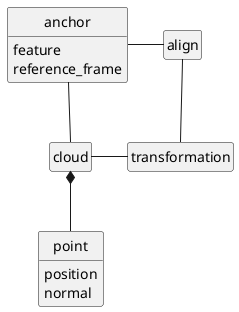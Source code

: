 @startuml
	skinparam monochrome true
	skinparam shadowing false
	hide circle
	hide empty members

	class point{
		position
		normal
	}

	class cloud{
	}

	class align{
	}

	class transformation{
	}

	class anchor{
		feature
		reference_frame
	}

	cloud *-- point
	cloud - transformation
	anchor - align
	align -- transformation
	anchor -- cloud

@enduml
